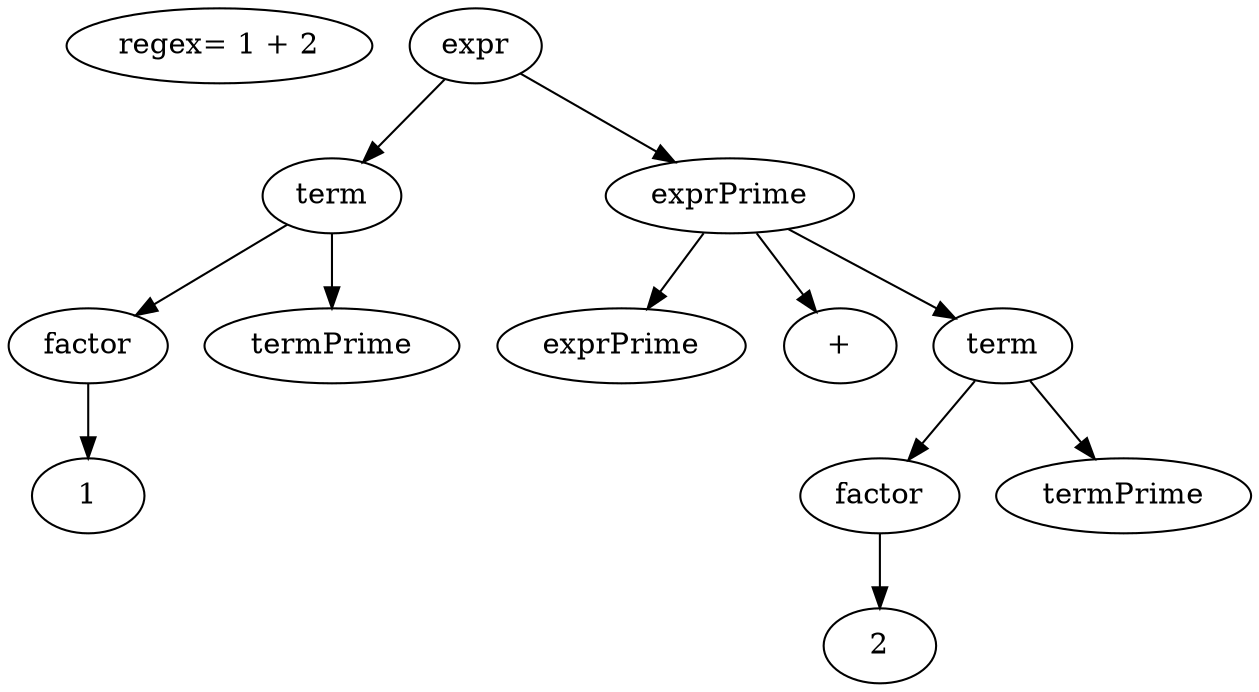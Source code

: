 digraph G {
E [label="regex= 1 + 2"];
0 [label="expr"];
1 [label="term"];
17 [label="exprPrime"];
2 [label="factor"];
3 [label="1"];
5 [label="termPrime"];
7 [label="exprPrime"];
8 [label="+"];
10 [label="term"];
11 [label="factor"];
12 [label="2"];
14 [label="termPrime"];
0 -> 1;
0 -> 7;
1 -> 2;
1 -> 5;
2 -> 3;
7 -> 17;
7 -> 8;
7 -> 10;
10 -> 11;
10 -> 14;
11 -> 12;
}
